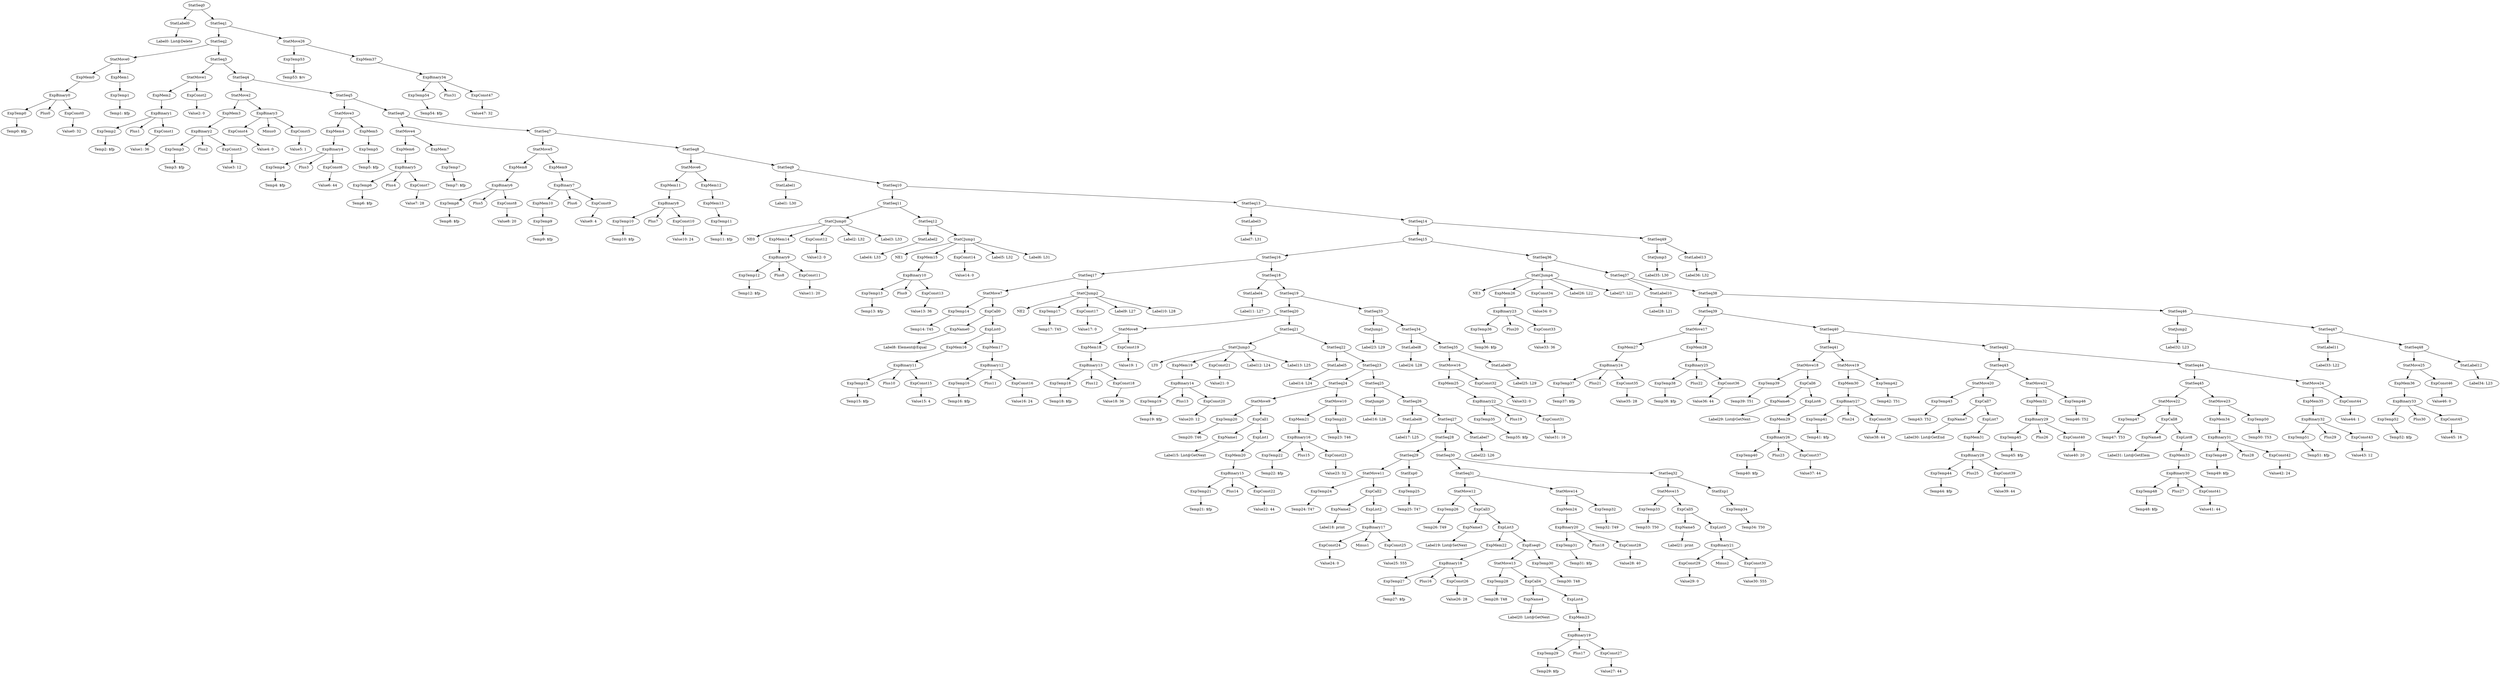 digraph {
	ordering = out;
	ExpMem37 -> ExpBinary34;
	ExpConst47 -> "Value47: 32";
	ExpBinary34 -> ExpTemp54;
	ExpBinary34 -> Plus31;
	ExpBinary34 -> ExpConst47;
	ExpTemp54 -> "Temp54: $fp";
	StatSeq49 -> StatJump3;
	StatSeq49 -> StatLabel13;
	StatJump3 -> "Label35: L30";
	StatSeq48 -> StatMove25;
	StatSeq48 -> StatLabel12;
	ExpConst46 -> "Value46: 0";
	StatMove25 -> ExpMem36;
	StatMove25 -> ExpConst46;
	ExpMem36 -> ExpBinary33;
	ExpTemp52 -> "Temp52: $fp";
	StatSeq47 -> StatLabel11;
	StatSeq47 -> StatSeq48;
	StatLabel11 -> "Label33: L22";
	StatSeq38 -> StatSeq39;
	StatSeq38 -> StatSeq46;
	ExpConst44 -> "Value44: 1";
	StatMove24 -> ExpMem35;
	StatMove24 -> ExpConst44;
	ExpMem35 -> ExpBinary32;
	ExpConst43 -> "Value43: 12";
	StatJump2 -> "Label32: L23";
	ExpTemp51 -> "Temp51: $fp";
	ExpTemp50 -> "Temp50: T53";
	ExpMem34 -> ExpBinary31;
	StatSeq45 -> StatMove22;
	StatSeq45 -> StatMove23;
	ExpList8 -> ExpMem33;
	ExpMem33 -> ExpBinary30;
	ExpBinary30 -> ExpTemp48;
	ExpBinary30 -> Plus27;
	ExpBinary30 -> ExpConst41;
	ExpTemp48 -> "Temp48: $fp";
	ExpCall8 -> ExpName8;
	ExpCall8 -> ExpList8;
	StatMove22 -> ExpTemp47;
	StatMove22 -> ExpCall8;
	ExpMem32 -> ExpBinary29;
	ExpConst40 -> "Value40: 20";
	ExpTemp45 -> "Temp45: $fp";
	StatSeq43 -> StatMove20;
	StatSeq43 -> StatMove21;
	ExpList7 -> ExpMem31;
	ExpMem31 -> ExpBinary28;
	ExpConst39 -> "Value39: 44";
	ExpBinary28 -> ExpTemp44;
	ExpBinary28 -> Plus25;
	ExpBinary28 -> ExpConst39;
	ExpCall7 -> ExpName7;
	ExpCall7 -> ExpList7;
	ExpName7 -> "Label30: List@GetEnd";
	StatMove20 -> ExpTemp43;
	StatMove20 -> ExpCall7;
	ExpTemp43 -> "Temp43: T52";
	StatSeq40 -> StatSeq41;
	StatSeq40 -> StatSeq42;
	ExpTemp42 -> "Temp42: T51";
	ExpMem30 -> ExpBinary27;
	ExpConst38 -> "Value38: 44";
	ExpTemp41 -> "Temp41: $fp";
	ExpMem29 -> ExpBinary26;
	ExpConst37 -> "Value37: 44";
	ExpBinary26 -> ExpTemp40;
	ExpBinary26 -> Plus23;
	ExpBinary26 -> ExpConst37;
	ExpCall6 -> ExpName6;
	ExpCall6 -> ExpList6;
	StatMove18 -> ExpTemp39;
	StatMove18 -> ExpCall6;
	ExpTemp39 -> "Temp39: T51";
	StatSeq39 -> StatMove17;
	StatSeq39 -> StatSeq40;
	ExpBinary31 -> ExpTemp49;
	ExpBinary31 -> Plus28;
	ExpBinary31 -> ExpConst42;
	ExpName6 -> "Label29: List@GetNext";
	ExpTemp38 -> "Temp38: $fp";
	ExpConst42 -> "Value42: 24";
	StatMove17 -> ExpMem27;
	StatMove17 -> ExpMem28;
	StatMove21 -> ExpMem32;
	StatMove21 -> ExpTemp46;
	ExpMem27 -> ExpBinary24;
	ExpConst35 -> "Value35: 28";
	ExpTemp37 -> "Temp37: $fp";
	StatLabel10 -> "Label28: L21";
	ExpMem26 -> ExpBinary23;
	ExpBinary29 -> ExpTemp45;
	ExpBinary29 -> Plus26;
	ExpBinary29 -> ExpConst40;
	StatLabel9 -> "Label25: L29";
	StatSeq35 -> StatMove16;
	StatSeq35 -> StatLabel9;
	ExpConst32 -> "Value32: 0";
	ExpBinary23 -> ExpTemp36;
	ExpBinary23 -> Plus20;
	ExpBinary23 -> ExpConst33;
	StatMove16 -> ExpMem25;
	StatMove16 -> ExpConst32;
	ExpMem25 -> ExpBinary22;
	ExpConst31 -> "Value31: 16";
	ExpConst19 -> "Value19: 1";
	StatMove12 -> ExpTemp26;
	StatMove12 -> ExpCall3;
	ExpTemp15 -> "Temp15: $fp";
	StatSeq10 -> StatSeq11;
	StatSeq10 -> StatSeq13;
	StatMove13 -> ExpTemp28;
	StatMove13 -> ExpCall4;
	ExpMem17 -> ExpBinary12;
	ExpBinary10 -> ExpTemp13;
	ExpBinary10 -> Plus9;
	ExpBinary10 -> ExpConst13;
	ExpTemp13 -> "Temp13: $fp";
	ExpConst34 -> "Value34: 0";
	StatCJump1 -> NE1;
	StatCJump1 -> ExpMem15;
	StatCJump1 -> ExpConst14;
	StatCJump1 -> "Label5: L32";
	StatCJump1 -> "Label6: L31";
	ExpConst25 -> "Value25: 555";
	ExpCall3 -> ExpName3;
	ExpCall3 -> ExpList3;
	ExpTemp32 -> "Temp32: T49";
	StatLabel2 -> "Label4: L33";
	StatMove5 -> ExpMem8;
	StatMove5 -> ExpMem9;
	ExpConst14 -> "Value14: 0";
	ExpConst9 -> "Value9: 4";
	ExpName0 -> "Label8: Element@Equal";
	ExpConst8 -> "Value8: 20";
	ExpTemp20 -> "Temp20: T46";
	ExpTemp47 -> "Temp47: T53";
	ExpConst11 -> "Value11: 20";
	StatCJump0 -> NE0;
	StatCJump0 -> ExpMem14;
	StatCJump0 -> ExpConst12;
	StatCJump0 -> "Label2: L32";
	StatCJump0 -> "Label3: L33";
	ExpCall0 -> ExpName0;
	ExpCall0 -> ExpList0;
	StatSeq9 -> StatLabel1;
	StatSeq9 -> StatSeq10;
	StatLabel1 -> "Label1: L30";
	ExpMem12 -> ExpMem13;
	StatMove26 -> ExpTemp53;
	StatMove26 -> ExpMem37;
	StatSeq36 -> StatCJump4;
	StatSeq36 -> StatSeq37;
	ExpMem11 -> ExpBinary8;
	ExpTemp44 -> "Temp44: $fp";
	StatMove11 -> ExpTemp24;
	StatMove11 -> ExpCall2;
	ExpTemp10 -> "Temp10: $fp";
	ExpMem10 -> ExpTemp9;
	ExpConst30 -> "Value30: 555";
	ExpBinary33 -> ExpTemp52;
	ExpBinary33 -> Plus30;
	ExpBinary33 -> ExpConst45;
	ExpName5 -> "Label21: print";
	StatSeq7 -> StatMove5;
	StatSeq7 -> StatSeq8;
	StatSeq16 -> StatSeq17;
	StatSeq16 -> StatSeq18;
	ExpConst27 -> "Value27: 44";
	ExpBinary24 -> ExpTemp37;
	ExpBinary24 -> Plus21;
	ExpBinary24 -> ExpConst35;
	ExpBinary9 -> ExpTemp12;
	ExpBinary9 -> Plus8;
	ExpBinary9 -> ExpConst11;
	ExpCall4 -> ExpName4;
	ExpCall4 -> ExpList4;
	ExpBinary6 -> ExpTemp8;
	ExpBinary6 -> Plus5;
	ExpBinary6 -> ExpConst8;
	StatSeq13 -> StatLabel3;
	StatSeq13 -> StatSeq14;
	ExpConst3 -> "Value3: 12";
	ExpTemp17 -> "Temp17: T45";
	ExpTemp23 -> "Temp23: T46";
	StatSeq14 -> StatSeq15;
	StatSeq14 -> StatSeq49;
	StatCJump4 -> NE3;
	StatCJump4 -> ExpMem26;
	StatCJump4 -> ExpConst34;
	StatCJump4 -> "Label26: L22";
	StatCJump4 -> "Label27: L21";
	ExpMem13 -> ExpTemp11;
	ExpBinary27 -> ExpTemp41;
	ExpBinary27 -> Plus24;
	ExpBinary27 -> ExpConst38;
	StatMove1 -> ExpMem2;
	StatMove1 -> ExpConst2;
	StatSeq17 -> StatMove7;
	StatSeq17 -> StatCJump2;
	ExpTemp53 -> "Temp53: $rv";
	ExpTemp19 -> "Temp19: $fp";
	StatSeq1 -> StatSeq2;
	StatSeq1 -> StatMove26;
	StatSeq30 -> StatSeq31;
	StatSeq30 -> StatSeq32;
	ExpConst36 -> "Value36: 44";
	StatSeq5 -> StatMove3;
	StatSeq5 -> StatSeq6;
	ExpConst12 -> "Value12: 0";
	ExpTemp8 -> "Temp8: $fp";
	ExpMem15 -> ExpBinary10;
	ExpConst41 -> "Value41: 44";
	ExpConst1 -> "Value1: 36";
	ExpName8 -> "Label31: List@GetElem";
	ExpMem28 -> ExpBinary25;
	StatMove2 -> ExpMem3;
	StatMove2 -> ExpBinary3;
	ExpBinary13 -> ExpTemp18;
	ExpBinary13 -> Plus12;
	ExpBinary13 -> ExpConst18;
	StatLabel12 -> "Label34: L23";
	ExpBinary0 -> ExpTemp0;
	ExpBinary0 -> Plus0;
	ExpBinary0 -> ExpConst0;
	ExpBinary11 -> ExpTemp15;
	ExpBinary11 -> Plus10;
	ExpBinary11 -> ExpConst15;
	StatSeq15 -> StatSeq16;
	StatSeq15 -> StatSeq36;
	StatSeq33 -> StatJump1;
	StatSeq33 -> StatSeq34;
	ExpBinary14 -> ExpTemp19;
	ExpBinary14 -> Plus13;
	ExpBinary14 -> ExpConst20;
	StatMove0 -> ExpMem0;
	StatMove0 -> ExpMem1;
	ExpTemp12 -> "Temp12: $fp";
	ExpTemp14 -> "Temp14: T45";
	StatLabel6 -> "Label17: L25";
	ExpBinary22 -> ExpTemp35;
	ExpBinary22 -> Plus19;
	ExpBinary22 -> ExpConst31;
	ExpTemp33 -> "Temp33: T50";
	StatJump1 -> "Label23: L29";
	ExpConst15 -> "Value15: 4";
	StatSeq3 -> StatMove1;
	StatSeq3 -> StatSeq4;
	ExpTemp46 -> "Temp46: T52";
	ExpConst13 -> "Value13: 36";
	ExpMem7 -> ExpTemp7;
	ExpConst45 -> "Value45: 16";
	ExpTemp40 -> "Temp40: $fp";
	ExpBinary3 -> ExpConst4;
	ExpBinary3 -> Minus0;
	ExpBinary3 -> ExpConst5;
	StatMove15 -> ExpTemp33;
	StatMove15 -> ExpCall5;
	StatSeq8 -> StatMove6;
	StatSeq8 -> StatSeq9;
	ExpMem8 -> ExpBinary6;
	StatSeq6 -> StatMove4;
	StatSeq6 -> StatSeq7;
	ExpTemp11 -> "Temp11: $fp";
	ExpEseq0 -> StatMove13;
	ExpEseq0 -> ExpTemp30;
	ExpBinary32 -> ExpTemp51;
	ExpBinary32 -> Plus29;
	ExpBinary32 -> ExpConst43;
	ExpMem14 -> ExpBinary9;
	StatSeq31 -> StatMove12;
	StatSeq31 -> StatMove14;
	StatSeq0 -> StatLabel0;
	StatSeq0 -> StatSeq1;
	ExpConst23 -> "Value23: 32";
	ExpMem21 -> ExpBinary16;
	ExpTemp1 -> "Temp1: $fp";
	ExpBinary4 -> ExpTemp4;
	ExpBinary4 -> Plus3;
	ExpBinary4 -> ExpConst6;
	ExpList1 -> ExpMem20;
	StatMove23 -> ExpMem34;
	StatMove23 -> ExpTemp50;
	ExpTemp35 -> "Temp35: $fp";
	ExpTemp5 -> "Temp5: $fp";
	ExpBinary17 -> ExpConst24;
	ExpBinary17 -> Minus1;
	ExpBinary17 -> ExpConst25;
	ExpMem16 -> ExpBinary11;
	ExpBinary2 -> ExpTemp3;
	ExpBinary2 -> Plus2;
	ExpBinary2 -> ExpConst3;
	ExpMem3 -> ExpBinary2;
	ExpBinary1 -> ExpTemp2;
	ExpBinary1 -> Plus1;
	ExpBinary1 -> ExpConst1;
	ExpConst10 -> "Value10: 24";
	ExpTemp36 -> "Temp36: $fp";
	StatSeq4 -> StatMove2;
	StatSeq4 -> StatSeq5;
	ExpMem0 -> ExpBinary0;
	ExpTemp16 -> "Temp16: $fp";
	StatCJump2 -> NE2;
	StatCJump2 -> ExpTemp17;
	StatCJump2 -> ExpConst17;
	StatCJump2 -> "Label9: L27";
	StatCJump2 -> "Label10: L28";
	StatLabel13 -> "Label36: L32";
	StatSeq2 -> StatMove0;
	StatSeq2 -> StatSeq3;
	ExpMem1 -> ExpTemp1;
	ExpMem9 -> ExpBinary7;
	ExpConst6 -> "Value6: 44";
	ExpTemp2 -> "Temp2: $fp";
	StatExp0 -> ExpTemp25;
	ExpConst18 -> "Value18: 36";
	ExpConst26 -> "Value26: 28";
	StatSeq12 -> StatLabel2;
	StatSeq12 -> StatCJump1;
	ExpTemp4 -> "Temp4: $fp";
	StatLabel5 -> "Label14: L24";
	StatMove19 -> ExpMem30;
	StatMove19 -> ExpTemp42;
	ExpTemp0 -> "Temp0: $fp";
	StatMove7 -> ExpTemp14;
	StatMove7 -> ExpCall0;
	ExpTemp7 -> "Temp7: $fp";
	ExpConst0 -> "Value0: 32";
	StatLabel0 -> "Label0: List@Delete";
	ExpConst24 -> "Value24: 0";
	ExpBinary12 -> ExpTemp16;
	ExpBinary12 -> Plus11;
	ExpBinary12 -> ExpConst16;
	StatMove6 -> ExpMem11;
	StatMove6 -> ExpMem12;
	ExpBinary8 -> ExpTemp10;
	ExpBinary8 -> Plus7;
	ExpBinary8 -> ExpConst10;
	ExpConst5 -> "Value5: 1";
	StatSeq26 -> StatLabel6;
	StatSeq26 -> StatSeq27;
	StatSeq42 -> StatSeq43;
	StatSeq42 -> StatSeq44;
	ExpMem2 -> ExpBinary1;
	StatSeq11 -> StatCJump0;
	StatSeq11 -> StatSeq12;
	ExpBinary7 -> ExpMem10;
	ExpBinary7 -> Plus6;
	ExpBinary7 -> ExpConst9;
	ExpBinary5 -> ExpTemp6;
	ExpBinary5 -> Plus4;
	ExpBinary5 -> ExpConst7;
	ExpConst16 -> "Value16: 24";
	ExpMem6 -> ExpBinary5;
	ExpConst4 -> "Value4: 0";
	ExpConst17 -> "Value17: 0";
	StatLabel4 -> "Label11: L27";
	StatSeq23 -> StatSeq24;
	StatSeq23 -> StatSeq25;
	StatSeq41 -> StatMove18;
	StatSeq41 -> StatMove19;
	StatLabel3 -> "Label7: L31";
	StatSeq18 -> StatLabel4;
	StatSeq18 -> StatSeq19;
	ExpMem18 -> ExpBinary13;
	ExpTemp49 -> "Temp49: $fp";
	ExpConst33 -> "Value33: 36";
	ExpConst21 -> "Value21: 0";
	StatSeq21 -> StatCJump3;
	StatSeq21 -> StatSeq22;
	StatMove4 -> ExpMem6;
	StatMove4 -> ExpMem7;
	StatMove9 -> ExpTemp20;
	StatMove9 -> ExpCall1;
	ExpName1 -> "Label15: List@GetNext";
	ExpMem24 -> ExpBinary20;
	ExpMem19 -> ExpBinary14;
	ExpCall1 -> ExpName1;
	ExpCall1 -> ExpList1;
	ExpConst7 -> "Value7: 28";
	ExpTemp21 -> "Temp21: $fp";
	StatSeq20 -> StatMove8;
	StatSeq20 -> StatSeq21;
	ExpBinary15 -> ExpTemp21;
	ExpBinary15 -> Plus14;
	ExpBinary15 -> ExpConst22;
	ExpConst2 -> "Value2: 0";
	ExpCall2 -> ExpName2;
	ExpCall2 -> ExpList2;
	ExpList0 -> ExpMem16;
	ExpList0 -> ExpMem17;
	ExpConst22 -> "Value22: 44";
	StatSeq34 -> StatLabel8;
	StatSeq34 -> StatSeq35;
	ExpMem20 -> ExpBinary15;
	StatSeq46 -> StatJump2;
	StatSeq46 -> StatSeq47;
	StatSeq24 -> StatMove9;
	StatSeq24 -> StatMove10;
	ExpTemp22 -> "Temp22: $fp";
	ExpList2 -> ExpBinary17;
	ExpBinary16 -> ExpTemp22;
	ExpBinary16 -> Plus15;
	ExpBinary16 -> ExpConst23;
	ExpTemp18 -> "Temp18: $fp";
	ExpConst28 -> "Value28: 40";
	ExpMem4 -> ExpBinary4;
	StatMove10 -> ExpMem21;
	StatMove10 -> ExpTemp23;
	StatJump0 -> "Label16: L26";
	StatMove3 -> ExpMem4;
	StatMove3 -> ExpMem5;
	StatSeq25 -> StatJump0;
	StatSeq25 -> StatSeq26;
	ExpConst29 -> "Value29: 0";
	ExpName2 -> "Label18: print";
	ExpConst20 -> "Value20: 12";
	StatSeq29 -> StatMove11;
	StatSeq29 -> StatExp0;
	ExpTemp25 -> "Temp25: T47";
	StatSeq28 -> StatSeq29;
	StatSeq28 -> StatSeq30;
	ExpTemp26 -> "Temp26: T49";
	ExpList6 -> ExpMem29;
	ExpName3 -> "Label19: List@SetNext";
	ExpTemp27 -> "Temp27: $fp";
	ExpList4 -> ExpMem23;
	StatSeq44 -> StatSeq45;
	StatSeq44 -> StatMove24;
	ExpMem5 -> ExpTemp5;
	ExpMem22 -> ExpBinary18;
	ExpList3 -> ExpMem22;
	ExpList3 -> ExpEseq0;
	ExpTemp28 -> "Temp28: T48";
	StatMove8 -> ExpMem18;
	StatMove8 -> ExpConst19;
	StatSeq32 -> StatMove15;
	StatSeq32 -> StatExp1;
	ExpBinary20 -> ExpTemp31;
	ExpBinary20 -> Plus18;
	ExpBinary20 -> ExpConst28;
	ExpName4 -> "Label20: List@GetNext";
	ExpTemp29 -> "Temp29: $fp";
	ExpBinary19 -> ExpTemp29;
	ExpBinary19 -> Plus17;
	ExpBinary19 -> ExpConst27;
	ExpBinary25 -> ExpTemp38;
	ExpBinary25 -> Plus22;
	ExpBinary25 -> ExpConst36;
	ExpMem23 -> ExpBinary19;
	ExpTemp30 -> "Temp30: T48";
	StatMove14 -> ExpMem24;
	StatMove14 -> ExpTemp32;
	ExpCall5 -> ExpName5;
	ExpCall5 -> ExpList5;
	StatCJump3 -> LT0;
	StatCJump3 -> ExpMem19;
	StatCJump3 -> ExpConst21;
	StatCJump3 -> "Label12: L24";
	StatCJump3 -> "Label13: L25";
	ExpBinary21 -> ExpConst29;
	ExpBinary21 -> Minus2;
	ExpBinary21 -> ExpConst30;
	ExpTemp31 -> "Temp31: $fp";
	ExpTemp24 -> "Temp24: T47";
	ExpList5 -> ExpBinary21;
	StatLabel7 -> "Label22: L26";
	ExpTemp34 -> "Temp34: T50";
	StatExp1 -> ExpTemp34;
	ExpTemp9 -> "Temp9: $fp";
	StatSeq27 -> StatSeq28;
	StatSeq27 -> StatLabel7;
	StatSeq22 -> StatLabel5;
	StatSeq22 -> StatSeq23;
	StatSeq19 -> StatSeq20;
	StatSeq19 -> StatSeq33;
	StatSeq37 -> StatLabel10;
	StatSeq37 -> StatSeq38;
	ExpTemp3 -> "Temp3: $fp";
	ExpTemp6 -> "Temp6: $fp";
	ExpBinary18 -> ExpTemp27;
	ExpBinary18 -> Plus16;
	ExpBinary18 -> ExpConst26;
	StatLabel8 -> "Label24: L28";
}

